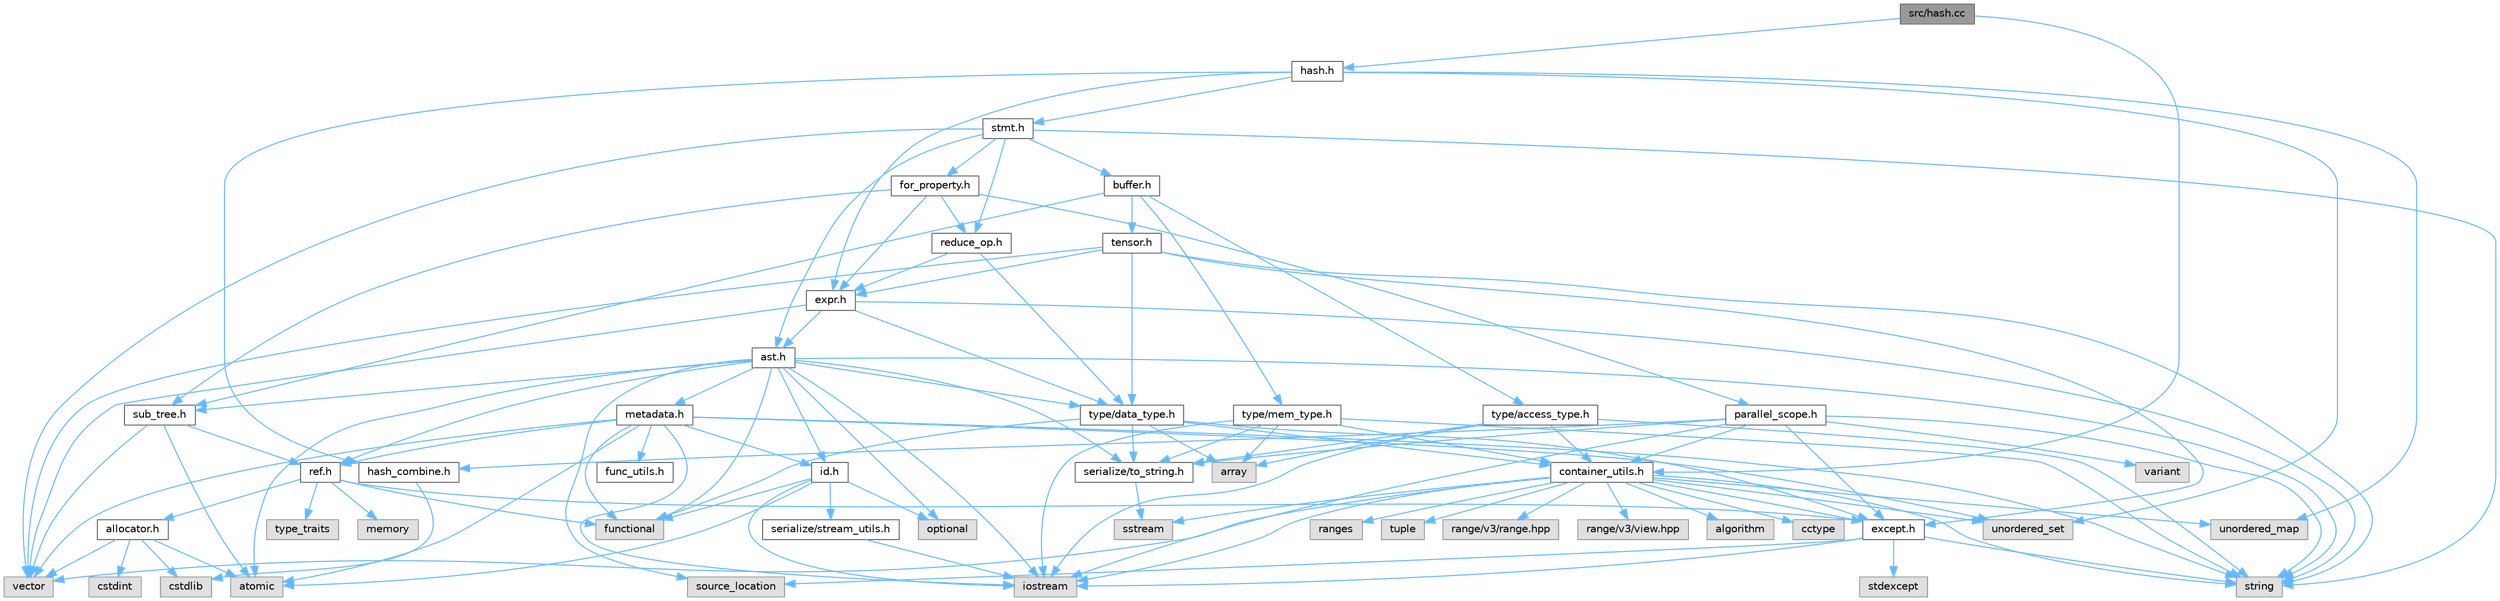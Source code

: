 digraph "src/hash.cc"
{
 // LATEX_PDF_SIZE
  bgcolor="transparent";
  edge [fontname=Helvetica,fontsize=10,labelfontname=Helvetica,labelfontsize=10];
  node [fontname=Helvetica,fontsize=10,shape=box,height=0.2,width=0.4];
  Node1 [label="src/hash.cc",height=0.2,width=0.4,color="gray40", fillcolor="grey60", style="filled", fontcolor="black",tooltip=" "];
  Node1 -> Node2 [color="steelblue1",style="solid"];
  Node2 [label="container_utils.h",height=0.2,width=0.4,color="grey40", fillcolor="white", style="filled",URL="$container__utils_8h.html",tooltip=" "];
  Node2 -> Node3 [color="steelblue1",style="solid"];
  Node3 [label="algorithm",height=0.2,width=0.4,color="grey60", fillcolor="#E0E0E0", style="filled",tooltip=" "];
  Node2 -> Node4 [color="steelblue1",style="solid"];
  Node4 [label="cctype",height=0.2,width=0.4,color="grey60", fillcolor="#E0E0E0", style="filled",tooltip=" "];
  Node2 -> Node5 [color="steelblue1",style="solid"];
  Node5 [label="iostream",height=0.2,width=0.4,color="grey60", fillcolor="#E0E0E0", style="filled",tooltip=" "];
  Node2 -> Node6 [color="steelblue1",style="solid"];
  Node6 [label="ranges",height=0.2,width=0.4,color="grey60", fillcolor="#E0E0E0", style="filled",tooltip=" "];
  Node2 -> Node7 [color="steelblue1",style="solid"];
  Node7 [label="sstream",height=0.2,width=0.4,color="grey60", fillcolor="#E0E0E0", style="filled",tooltip=" "];
  Node2 -> Node8 [color="steelblue1",style="solid"];
  Node8 [label="string",height=0.2,width=0.4,color="grey60", fillcolor="#E0E0E0", style="filled",tooltip=" "];
  Node2 -> Node9 [color="steelblue1",style="solid"];
  Node9 [label="tuple",height=0.2,width=0.4,color="grey60", fillcolor="#E0E0E0", style="filled",tooltip=" "];
  Node2 -> Node10 [color="steelblue1",style="solid"];
  Node10 [label="unordered_map",height=0.2,width=0.4,color="grey60", fillcolor="#E0E0E0", style="filled",tooltip=" "];
  Node2 -> Node11 [color="steelblue1",style="solid"];
  Node11 [label="unordered_set",height=0.2,width=0.4,color="grey60", fillcolor="#E0E0E0", style="filled",tooltip=" "];
  Node2 -> Node12 [color="steelblue1",style="solid"];
  Node12 [label="vector",height=0.2,width=0.4,color="grey60", fillcolor="#E0E0E0", style="filled",tooltip=" "];
  Node2 -> Node13 [color="steelblue1",style="solid"];
  Node13 [label="range/v3/range.hpp",height=0.2,width=0.4,color="grey60", fillcolor="#E0E0E0", style="filled",tooltip=" "];
  Node2 -> Node14 [color="steelblue1",style="solid"];
  Node14 [label="range/v3/view.hpp",height=0.2,width=0.4,color="grey60", fillcolor="#E0E0E0", style="filled",tooltip=" "];
  Node2 -> Node15 [color="steelblue1",style="solid"];
  Node15 [label="except.h",height=0.2,width=0.4,color="grey40", fillcolor="white", style="filled",URL="$except_8h.html",tooltip=" "];
  Node15 -> Node5 [color="steelblue1",style="solid"];
  Node15 -> Node16 [color="steelblue1",style="solid"];
  Node16 [label="source_location",height=0.2,width=0.4,color="grey60", fillcolor="#E0E0E0", style="filled",tooltip=" "];
  Node15 -> Node17 [color="steelblue1",style="solid"];
  Node17 [label="stdexcept",height=0.2,width=0.4,color="grey60", fillcolor="#E0E0E0", style="filled",tooltip=" "];
  Node15 -> Node8 [color="steelblue1",style="solid"];
  Node1 -> Node18 [color="steelblue1",style="solid"];
  Node18 [label="hash.h",height=0.2,width=0.4,color="grey40", fillcolor="white", style="filled",URL="$hash_8h.html",tooltip=" "];
  Node18 -> Node10 [color="steelblue1",style="solid"];
  Node18 -> Node11 [color="steelblue1",style="solid"];
  Node18 -> Node19 [color="steelblue1",style="solid"];
  Node19 [label="expr.h",height=0.2,width=0.4,color="grey40", fillcolor="white", style="filled",URL="$expr_8h.html",tooltip=" "];
  Node19 -> Node8 [color="steelblue1",style="solid"];
  Node19 -> Node12 [color="steelblue1",style="solid"];
  Node19 -> Node20 [color="steelblue1",style="solid"];
  Node20 [label="ast.h",height=0.2,width=0.4,color="grey40", fillcolor="white", style="filled",URL="$ast_8h.html",tooltip=" "];
  Node20 -> Node21 [color="steelblue1",style="solid"];
  Node21 [label="atomic",height=0.2,width=0.4,color="grey60", fillcolor="#E0E0E0", style="filled",tooltip=" "];
  Node20 -> Node22 [color="steelblue1",style="solid"];
  Node22 [label="functional",height=0.2,width=0.4,color="grey60", fillcolor="#E0E0E0", style="filled",tooltip=" "];
  Node20 -> Node5 [color="steelblue1",style="solid"];
  Node20 -> Node23 [color="steelblue1",style="solid"];
  Node23 [label="optional",height=0.2,width=0.4,color="grey60", fillcolor="#E0E0E0", style="filled",tooltip=" "];
  Node20 -> Node16 [color="steelblue1",style="solid"];
  Node20 -> Node8 [color="steelblue1",style="solid"];
  Node20 -> Node24 [color="steelblue1",style="solid"];
  Node24 [label="id.h",height=0.2,width=0.4,color="grey40", fillcolor="white", style="filled",URL="$id_8h.html",tooltip=" "];
  Node24 -> Node21 [color="steelblue1",style="solid"];
  Node24 -> Node22 [color="steelblue1",style="solid"];
  Node24 -> Node5 [color="steelblue1",style="solid"];
  Node24 -> Node23 [color="steelblue1",style="solid"];
  Node24 -> Node25 [color="steelblue1",style="solid"];
  Node25 [label="serialize/stream_utils.h",height=0.2,width=0.4,color="grey40", fillcolor="white", style="filled",URL="$stream__utils_8h.html",tooltip=" "];
  Node25 -> Node5 [color="steelblue1",style="solid"];
  Node20 -> Node26 [color="steelblue1",style="solid"];
  Node26 [label="metadata.h",height=0.2,width=0.4,color="grey40", fillcolor="white", style="filled",URL="$metadata_8h.html",tooltip=" "];
  Node26 -> Node21 [color="steelblue1",style="solid"];
  Node26 -> Node22 [color="steelblue1",style="solid"];
  Node26 -> Node5 [color="steelblue1",style="solid"];
  Node26 -> Node8 [color="steelblue1",style="solid"];
  Node26 -> Node11 [color="steelblue1",style="solid"];
  Node26 -> Node12 [color="steelblue1",style="solid"];
  Node26 -> Node27 [color="steelblue1",style="solid"];
  Node27 [label="func_utils.h",height=0.2,width=0.4,color="grey40", fillcolor="white", style="filled",URL="$func__utils_8h.html",tooltip=" "];
  Node26 -> Node24 [color="steelblue1",style="solid"];
  Node26 -> Node28 [color="steelblue1",style="solid"];
  Node28 [label="ref.h",height=0.2,width=0.4,color="grey40", fillcolor="white", style="filled",URL="$ref_8h.html",tooltip=" "];
  Node28 -> Node22 [color="steelblue1",style="solid"];
  Node28 -> Node29 [color="steelblue1",style="solid"];
  Node29 [label="memory",height=0.2,width=0.4,color="grey60", fillcolor="#E0E0E0", style="filled",tooltip=" "];
  Node28 -> Node30 [color="steelblue1",style="solid"];
  Node30 [label="type_traits",height=0.2,width=0.4,color="grey60", fillcolor="#E0E0E0", style="filled",tooltip=" "];
  Node28 -> Node31 [color="steelblue1",style="solid"];
  Node31 [label="allocator.h",height=0.2,width=0.4,color="grey40", fillcolor="white", style="filled",URL="$allocator_8h.html",tooltip=" "];
  Node31 -> Node21 [color="steelblue1",style="solid"];
  Node31 -> Node32 [color="steelblue1",style="solid"];
  Node32 [label="cstdint",height=0.2,width=0.4,color="grey60", fillcolor="#E0E0E0", style="filled",tooltip=" "];
  Node31 -> Node33 [color="steelblue1",style="solid"];
  Node33 [label="cstdlib",height=0.2,width=0.4,color="grey60", fillcolor="#E0E0E0", style="filled",tooltip=" "];
  Node31 -> Node12 [color="steelblue1",style="solid"];
  Node28 -> Node15 [color="steelblue1",style="solid"];
  Node20 -> Node28 [color="steelblue1",style="solid"];
  Node20 -> Node34 [color="steelblue1",style="solid"];
  Node34 [label="serialize/to_string.h",height=0.2,width=0.4,color="grey40", fillcolor="white", style="filled",URL="$to__string_8h.html",tooltip=" "];
  Node34 -> Node7 [color="steelblue1",style="solid"];
  Node20 -> Node35 [color="steelblue1",style="solid"];
  Node35 [label="sub_tree.h",height=0.2,width=0.4,color="grey40", fillcolor="white", style="filled",URL="$sub__tree_8h.html",tooltip=" "];
  Node35 -> Node21 [color="steelblue1",style="solid"];
  Node35 -> Node12 [color="steelblue1",style="solid"];
  Node35 -> Node28 [color="steelblue1",style="solid"];
  Node20 -> Node36 [color="steelblue1",style="solid"];
  Node36 [label="type/data_type.h",height=0.2,width=0.4,color="grey40", fillcolor="white", style="filled",URL="$data__type_8h.html",tooltip=" "];
  Node36 -> Node37 [color="steelblue1",style="solid"];
  Node37 [label="array",height=0.2,width=0.4,color="grey60", fillcolor="#E0E0E0", style="filled",tooltip=" "];
  Node36 -> Node22 [color="steelblue1",style="solid"];
  Node36 -> Node2 [color="steelblue1",style="solid"];
  Node36 -> Node15 [color="steelblue1",style="solid"];
  Node36 -> Node34 [color="steelblue1",style="solid"];
  Node19 -> Node36 [color="steelblue1",style="solid"];
  Node18 -> Node38 [color="steelblue1",style="solid"];
  Node38 [label="hash_combine.h",height=0.2,width=0.4,color="grey40", fillcolor="white", style="filled",URL="$hash__combine_8h.html",tooltip=" "];
  Node38 -> Node33 [color="steelblue1",style="solid"];
  Node18 -> Node39 [color="steelblue1",style="solid"];
  Node39 [label="stmt.h",height=0.2,width=0.4,color="grey40", fillcolor="white", style="filled",URL="$stmt_8h.html",tooltip=" "];
  Node39 -> Node8 [color="steelblue1",style="solid"];
  Node39 -> Node12 [color="steelblue1",style="solid"];
  Node39 -> Node20 [color="steelblue1",style="solid"];
  Node39 -> Node40 [color="steelblue1",style="solid"];
  Node40 [label="buffer.h",height=0.2,width=0.4,color="grey40", fillcolor="white", style="filled",URL="$buffer_8h.html",tooltip=" "];
  Node40 -> Node35 [color="steelblue1",style="solid"];
  Node40 -> Node41 [color="steelblue1",style="solid"];
  Node41 [label="tensor.h",height=0.2,width=0.4,color="grey40", fillcolor="white", style="filled",URL="$tensor_8h.html",tooltip=" "];
  Node41 -> Node8 [color="steelblue1",style="solid"];
  Node41 -> Node12 [color="steelblue1",style="solid"];
  Node41 -> Node15 [color="steelblue1",style="solid"];
  Node41 -> Node19 [color="steelblue1",style="solid"];
  Node41 -> Node36 [color="steelblue1",style="solid"];
  Node40 -> Node42 [color="steelblue1",style="solid"];
  Node42 [label="type/access_type.h",height=0.2,width=0.4,color="grey40", fillcolor="white", style="filled",URL="$access__type_8h.html",tooltip=" "];
  Node42 -> Node37 [color="steelblue1",style="solid"];
  Node42 -> Node5 [color="steelblue1",style="solid"];
  Node42 -> Node8 [color="steelblue1",style="solid"];
  Node42 -> Node2 [color="steelblue1",style="solid"];
  Node42 -> Node34 [color="steelblue1",style="solid"];
  Node40 -> Node43 [color="steelblue1",style="solid"];
  Node43 [label="type/mem_type.h",height=0.2,width=0.4,color="grey40", fillcolor="white", style="filled",URL="$mem__type_8h.html",tooltip=" "];
  Node43 -> Node37 [color="steelblue1",style="solid"];
  Node43 -> Node5 [color="steelblue1",style="solid"];
  Node43 -> Node8 [color="steelblue1",style="solid"];
  Node43 -> Node2 [color="steelblue1",style="solid"];
  Node43 -> Node34 [color="steelblue1",style="solid"];
  Node39 -> Node44 [color="steelblue1",style="solid"];
  Node44 [label="for_property.h",height=0.2,width=0.4,color="grey40", fillcolor="white", style="filled",URL="$for__property_8h.html",tooltip=" "];
  Node44 -> Node19 [color="steelblue1",style="solid"];
  Node44 -> Node45 [color="steelblue1",style="solid"];
  Node45 [label="parallel_scope.h",height=0.2,width=0.4,color="grey40", fillcolor="white", style="filled",URL="$parallel__scope_8h.html",tooltip=" "];
  Node45 -> Node5 [color="steelblue1",style="solid"];
  Node45 -> Node8 [color="steelblue1",style="solid"];
  Node45 -> Node46 [color="steelblue1",style="solid"];
  Node46 [label="variant",height=0.2,width=0.4,color="grey60", fillcolor="#E0E0E0", style="filled",tooltip=" "];
  Node45 -> Node2 [color="steelblue1",style="solid"];
  Node45 -> Node15 [color="steelblue1",style="solid"];
  Node45 -> Node38 [color="steelblue1",style="solid"];
  Node45 -> Node34 [color="steelblue1",style="solid"];
  Node44 -> Node47 [color="steelblue1",style="solid"];
  Node47 [label="reduce_op.h",height=0.2,width=0.4,color="grey40", fillcolor="white", style="filled",URL="$reduce__op_8h.html",tooltip=" "];
  Node47 -> Node19 [color="steelblue1",style="solid"];
  Node47 -> Node36 [color="steelblue1",style="solid"];
  Node44 -> Node35 [color="steelblue1",style="solid"];
  Node39 -> Node47 [color="steelblue1",style="solid"];
}
